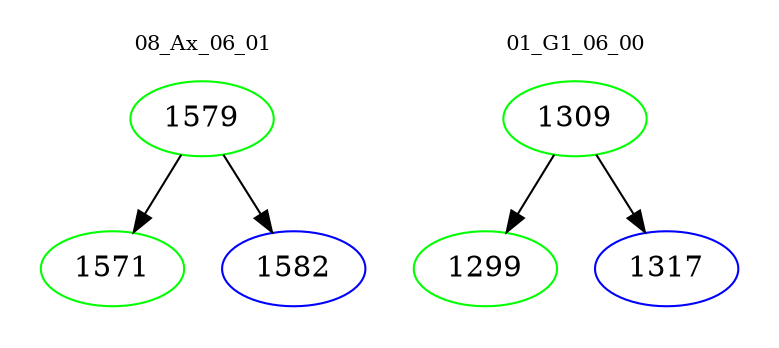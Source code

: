 digraph{
subgraph cluster_0 {
color = white
label = "08_Ax_06_01";
fontsize=10;
T0_1579 [label="1579", color="green"]
T0_1579 -> T0_1571 [color="black"]
T0_1571 [label="1571", color="green"]
T0_1579 -> T0_1582 [color="black"]
T0_1582 [label="1582", color="blue"]
}
subgraph cluster_1 {
color = white
label = "01_G1_06_00";
fontsize=10;
T1_1309 [label="1309", color="green"]
T1_1309 -> T1_1299 [color="black"]
T1_1299 [label="1299", color="green"]
T1_1309 -> T1_1317 [color="black"]
T1_1317 [label="1317", color="blue"]
}
}
